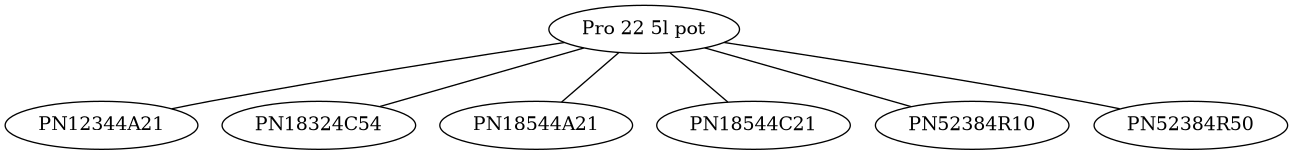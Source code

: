 @startuml
graph GraphRep {
"Pro 22 5l pot" -- "PN12344A21"
"Pro 22 5l pot" -- "PN18324C54"
"Pro 22 5l pot" -- "PN18544A21"
"Pro 22 5l pot" -- "PN18544C21"
"Pro 22 5l pot" -- "PN52384R10"
"Pro 22 5l pot" -- "PN52384R50"
}
@enduml
